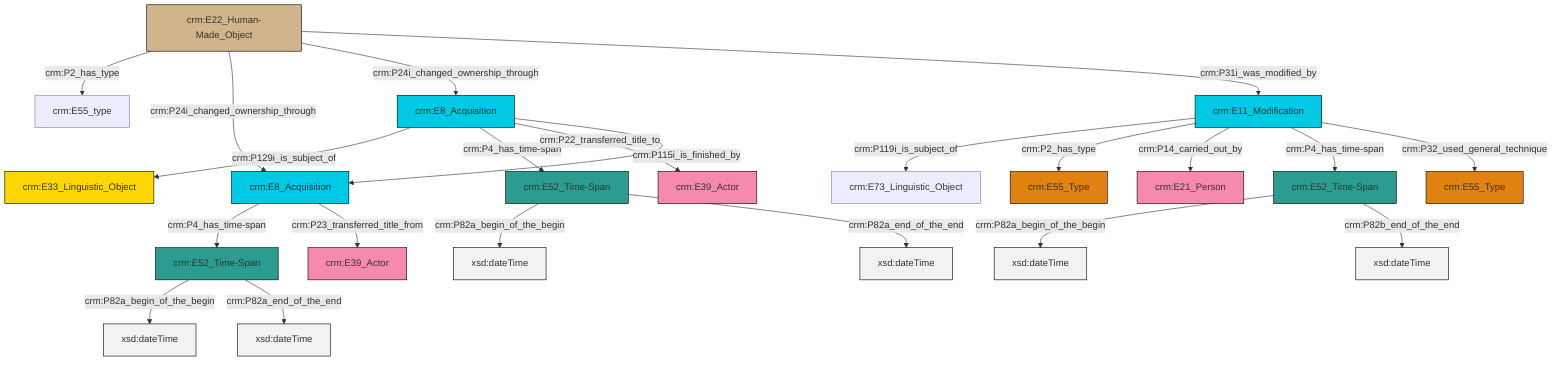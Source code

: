 graph TD
classDef Literal fill:#f2f2f2,stroke:#000000;
classDef CRM_Entity fill:#FFFFFF,stroke:#000000;
classDef Temporal_Entity fill:#00C9E6, stroke:#000000;
classDef Type fill:#E18312, stroke:#000000;
classDef Time-Span fill:#2C9C91, stroke:#000000;
classDef Appellation fill:#FFEB7F, stroke:#000000;
classDef Place fill:#008836, stroke:#000000;
classDef Persistent_Item fill:#B266B2, stroke:#000000;
classDef Conceptual_Object fill:#FFD700, stroke:#000000;
classDef Physical_Thing fill:#D2B48C, stroke:#000000;
classDef Actor fill:#f58aad, stroke:#000000;
classDef PC_Classes fill:#4ce600, stroke:#000000;
classDef Multi fill:#cccccc,stroke:#000000;

0["crm:E8_Acquisition"]:::Temporal_Entity -->|crm:P129i_is_subject_of| 1["crm:E33_Linguistic_Object"]:::Conceptual_Object
2["crm:E8_Acquisition"]:::Temporal_Entity -->|crm:P4_has_time-span| 4["crm:E52_Time-Span"]:::Time-Span
4["crm:E52_Time-Span"]:::Time-Span -->|crm:P82a_begin_of_the_begin| 7[xsd:dateTime]:::Literal
0["crm:E8_Acquisition"]:::Temporal_Entity -->|crm:P4_has_time-span| 5["crm:E52_Time-Span"]:::Time-Span
5["crm:E52_Time-Span"]:::Time-Span -->|crm:P82a_begin_of_the_begin| 8[xsd:dateTime]:::Literal
9["crm:E11_Modification"]:::Temporal_Entity -->|crm:P119i_is_subject_of| 10["crm:E73_Linguistic_Object"]:::Default
11["crm:E52_Time-Span"]:::Time-Span -->|crm:P82a_begin_of_the_begin| 12[xsd:dateTime]:::Literal
16["crm:E22_Human-Made_Object"]:::Physical_Thing -->|crm:P2_has_type| 17["crm:E55_type"]:::Default
9["crm:E11_Modification"]:::Temporal_Entity -->|crm:P2_has_type| 19["crm:E55_Type"]:::Type
9["crm:E11_Modification"]:::Temporal_Entity -->|crm:P14_carried_out_by| 22["crm:E21_Person"]:::Actor
2["crm:E8_Acquisition"]:::Temporal_Entity -->|crm:P23_transferred_title_from| 20["crm:E39_Actor"]:::Actor
0["crm:E8_Acquisition"]:::Temporal_Entity -->|crm:P22_transferred_title_to| 14["crm:E39_Actor"]:::Actor
9["crm:E11_Modification"]:::Temporal_Entity -->|crm:P4_has_time-span| 11["crm:E52_Time-Span"]:::Time-Span
9["crm:E11_Modification"]:::Temporal_Entity -->|crm:P32_used_general_technique| 27["crm:E55_Type"]:::Type
16["crm:E22_Human-Made_Object"]:::Physical_Thing -->|crm:P24i_changed_ownership_through| 2["crm:E8_Acquisition"]:::Temporal_Entity
5["crm:E52_Time-Span"]:::Time-Span -->|crm:P82a_end_of_the_end| 32[xsd:dateTime]:::Literal
16["crm:E22_Human-Made_Object"]:::Physical_Thing -->|crm:P24i_changed_ownership_through| 0["crm:E8_Acquisition"]:::Temporal_Entity
11["crm:E52_Time-Span"]:::Time-Span -->|crm:P82b_end_of_the_end| 33[xsd:dateTime]:::Literal
4["crm:E52_Time-Span"]:::Time-Span -->|crm:P82a_end_of_the_end| 34[xsd:dateTime]:::Literal
16["crm:E22_Human-Made_Object"]:::Physical_Thing -->|crm:P31i_was_modified_by| 9["crm:E11_Modification"]:::Temporal_Entity
0["crm:E8_Acquisition"]:::Temporal_Entity -->|crm:P115i_is_finished_by| 2["crm:E8_Acquisition"]:::Temporal_Entity